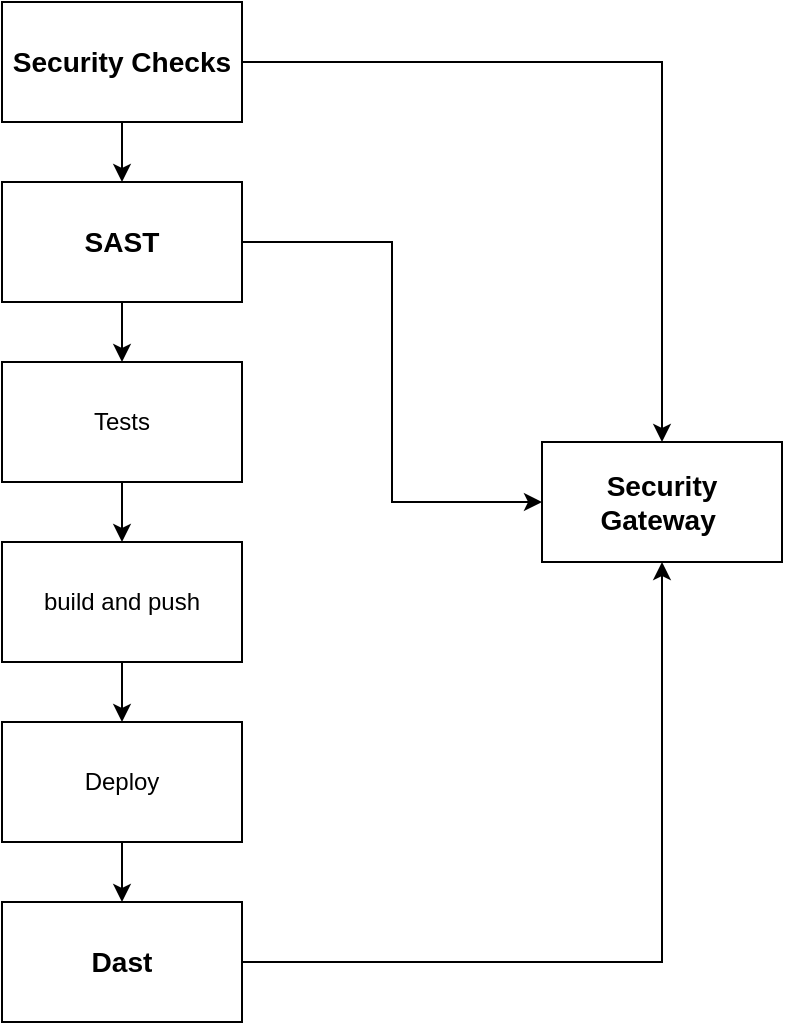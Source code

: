 <mxfile version="26.0.4">
  <diagram name="Страница — 1" id="4eQl_4oQEfPdJTHodepV">
    <mxGraphModel dx="2360" dy="1458" grid="1" gridSize="10" guides="1" tooltips="1" connect="1" arrows="1" fold="1" page="1" pageScale="1" pageWidth="827" pageHeight="1169" math="0" shadow="0">
      <root>
        <mxCell id="0" />
        <mxCell id="1" parent="0" />
        <mxCell id="PomNRXk2Ju83dw5UV4uq-10" style="edgeStyle=orthogonalEdgeStyle;rounded=0;orthogonalLoop=1;jettySize=auto;html=1;entryX=0.5;entryY=0;entryDx=0;entryDy=0;" edge="1" parent="1" source="PomNRXk2Ju83dw5UV4uq-1" target="PomNRXk2Ju83dw5UV4uq-2">
          <mxGeometry relative="1" as="geometry" />
        </mxCell>
        <mxCell id="PomNRXk2Ju83dw5UV4uq-1" value="build and push" style="rounded=0;whiteSpace=wrap;html=1;" vertex="1" parent="1">
          <mxGeometry x="340" y="320" width="120" height="60" as="geometry" />
        </mxCell>
        <mxCell id="PomNRXk2Ju83dw5UV4uq-11" style="edgeStyle=orthogonalEdgeStyle;rounded=0;orthogonalLoop=1;jettySize=auto;html=1;entryX=0.5;entryY=0;entryDx=0;entryDy=0;" edge="1" parent="1" source="PomNRXk2Ju83dw5UV4uq-2" target="PomNRXk2Ju83dw5UV4uq-5">
          <mxGeometry relative="1" as="geometry" />
        </mxCell>
        <mxCell id="PomNRXk2Ju83dw5UV4uq-2" value="Deploy" style="rounded=0;whiteSpace=wrap;html=1;" vertex="1" parent="1">
          <mxGeometry x="340" y="410" width="120" height="60" as="geometry" />
        </mxCell>
        <mxCell id="PomNRXk2Ju83dw5UV4uq-9" style="edgeStyle=orthogonalEdgeStyle;rounded=0;orthogonalLoop=1;jettySize=auto;html=1;entryX=0.5;entryY=0;entryDx=0;entryDy=0;" edge="1" parent="1" source="PomNRXk2Ju83dw5UV4uq-3" target="PomNRXk2Ju83dw5UV4uq-1">
          <mxGeometry relative="1" as="geometry" />
        </mxCell>
        <mxCell id="PomNRXk2Ju83dw5UV4uq-3" value="Tests" style="rounded=0;whiteSpace=wrap;html=1;" vertex="1" parent="1">
          <mxGeometry x="340" y="230" width="120" height="60" as="geometry" />
        </mxCell>
        <mxCell id="PomNRXk2Ju83dw5UV4uq-8" style="edgeStyle=orthogonalEdgeStyle;rounded=0;orthogonalLoop=1;jettySize=auto;html=1;entryX=0.5;entryY=0;entryDx=0;entryDy=0;" edge="1" parent="1" source="PomNRXk2Ju83dw5UV4uq-4" target="PomNRXk2Ju83dw5UV4uq-3">
          <mxGeometry relative="1" as="geometry" />
        </mxCell>
        <mxCell id="PomNRXk2Ju83dw5UV4uq-14" style="edgeStyle=orthogonalEdgeStyle;rounded=0;orthogonalLoop=1;jettySize=auto;html=1;entryX=0;entryY=0.5;entryDx=0;entryDy=0;" edge="1" parent="1" source="PomNRXk2Ju83dw5UV4uq-4" target="PomNRXk2Ju83dw5UV4uq-12">
          <mxGeometry relative="1" as="geometry" />
        </mxCell>
        <mxCell id="PomNRXk2Ju83dw5UV4uq-4" value="&lt;h3 dir=&quot;auto&quot; class=&quot;heading-element&quot; tabindex=&quot;-1&quot;&gt;SAST&lt;/h3&gt;" style="rounded=0;whiteSpace=wrap;html=1;" vertex="1" parent="1">
          <mxGeometry x="340" y="140" width="120" height="60" as="geometry" />
        </mxCell>
        <mxCell id="PomNRXk2Ju83dw5UV4uq-15" style="edgeStyle=orthogonalEdgeStyle;rounded=0;orthogonalLoop=1;jettySize=auto;html=1;entryX=0.5;entryY=1;entryDx=0;entryDy=0;" edge="1" parent="1" source="PomNRXk2Ju83dw5UV4uq-5" target="PomNRXk2Ju83dw5UV4uq-12">
          <mxGeometry relative="1" as="geometry" />
        </mxCell>
        <mxCell id="PomNRXk2Ju83dw5UV4uq-5" value="&lt;h3 dir=&quot;auto&quot; class=&quot;heading-element&quot; tabindex=&quot;-1&quot;&gt;Dast&lt;/h3&gt;" style="rounded=0;whiteSpace=wrap;html=1;" vertex="1" parent="1">
          <mxGeometry x="340" y="500" width="120" height="60" as="geometry" />
        </mxCell>
        <mxCell id="PomNRXk2Ju83dw5UV4uq-7" style="edgeStyle=orthogonalEdgeStyle;rounded=0;orthogonalLoop=1;jettySize=auto;html=1;entryX=0.5;entryY=0;entryDx=0;entryDy=0;" edge="1" parent="1" source="PomNRXk2Ju83dw5UV4uq-6" target="PomNRXk2Ju83dw5UV4uq-4">
          <mxGeometry relative="1" as="geometry" />
        </mxCell>
        <mxCell id="PomNRXk2Ju83dw5UV4uq-13" style="edgeStyle=orthogonalEdgeStyle;rounded=0;orthogonalLoop=1;jettySize=auto;html=1;entryX=0.5;entryY=0;entryDx=0;entryDy=0;" edge="1" parent="1" source="PomNRXk2Ju83dw5UV4uq-6" target="PomNRXk2Ju83dw5UV4uq-12">
          <mxGeometry relative="1" as="geometry">
            <Array as="points">
              <mxPoint x="670" y="80" />
            </Array>
          </mxGeometry>
        </mxCell>
        <mxCell id="PomNRXk2Ju83dw5UV4uq-6" value="&lt;h3 dir=&quot;auto&quot; class=&quot;heading-element&quot; tabindex=&quot;-1&quot;&gt;Security Checks&lt;/h3&gt;" style="rounded=0;whiteSpace=wrap;html=1;" vertex="1" parent="1">
          <mxGeometry x="340" y="50" width="120" height="60" as="geometry" />
        </mxCell>
        <mxCell id="PomNRXk2Ju83dw5UV4uq-12" value="&lt;h3 dir=&quot;auto&quot; class=&quot;heading-element&quot; tabindex=&quot;-1&quot;&gt;Security Gateway&amp;nbsp;&lt;/h3&gt;" style="rounded=0;whiteSpace=wrap;html=1;" vertex="1" parent="1">
          <mxGeometry x="610" y="270" width="120" height="60" as="geometry" />
        </mxCell>
      </root>
    </mxGraphModel>
  </diagram>
</mxfile>
